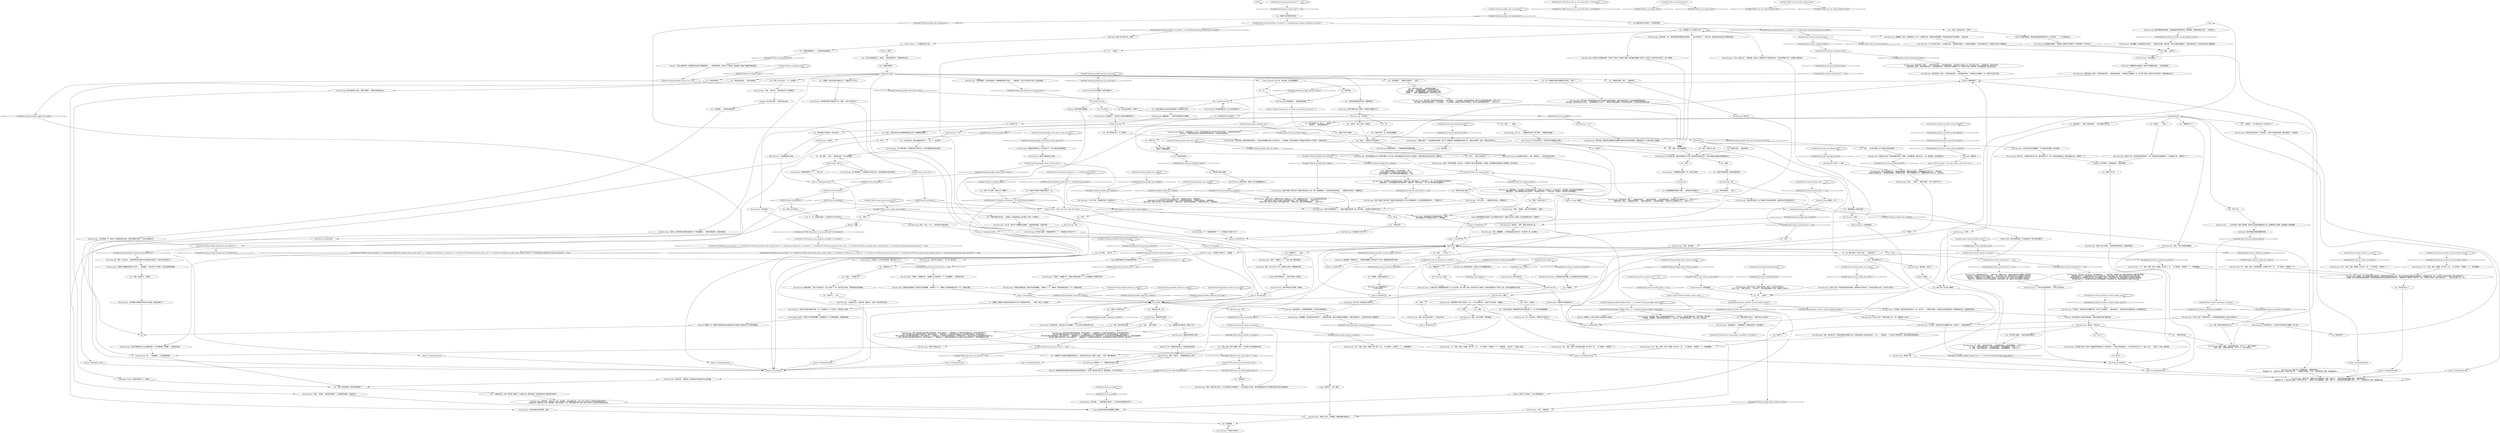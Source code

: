 # WHIRLING F2 / KIM WAKEUP
# If you succeeded the final Authority check to warn Kim.
# ==================================================
digraph G {
	  0 [label="START"];
	  1 [label="input"];
	  2 [label="You: “末日已经来临，而我就是吹响末日号角的那个人，金。我们动作越快越好。”"];
	  3 [label="Kim Kitsuragi: “没必要的，警官。你希望外面的情况变坏——这没什么，我们偶尔都会这样。不过并没有。暂时没有。”\n“不用收回，荣誉警督。你希望外面的情况变坏——这没什么，我们偶尔都会这样。不过并没有。暂时没有。”"];
	  4 [label="You: 吞口水……"];
	  5 [label="Kim Kitsuragi: “也许他们只是打算慢慢来，不久后就会发动袭击？我不知道。”"];
	  6 [label="You: “真的吗？”"];
	  7 [label="Savoir Faire: 你的平衡能力差了*很多*。你感觉自己要倒下去了……"];
	  8 [label="Kim Kitsuragi: “是什么？”"];
	  9 [label="Kim Kitsuragi: “我不知道……”他摩挲着自己的脖子。“它可能已经在那里好多年了。”"];
	  10 [label="Kim Kitsuragi: “什么？”"];
	  11 [label="You: “破案很难。”"];
	  12 [label="Empathy: 他的声音意外地疲惫。"];
	  13 [label="You: “没错。我们放弃吧。是时候开始喝酒了。”"];
	  14 [label="Jump to: [talkingaboutshit]"];
	  15 [label="You: “那个……野松公司的代表？”"];
	  16 [label="Pain Threshold: 而且距离挺近的，走几步应该能忍得了。"];
	  17 [label="You: “我不知道。”"];
	  18 [label="You: “是领带让我这么做的。”"];
	  19 [label="You: “我已经竭尽全力了。”"];
	  20 [label="Kim Kitsuragi: “是的，”他回答。“我已经不觉得好笑了。就脱了。”"];
	  21 [label="Kim Kitsuragi: “是的，”他点点头。“她在那群判官出现的20分钟前就已经离开了。我问过加尔特先生了。”"];
	  22 [label="Logic: 警督的确提到了追加弹道测试的事……"];
	  23 [label="Untitled hub"];
	  24 [label="Variable[\"plaza.tribunal_shanky_ran_earlier\"]"];
	  25 [label="Variable[\"plaza.tribunal_shanky_ran_earlier\"]", shape=diamond];
	  26 [label="!(Variable[\"plaza.tribunal_shanky_ran_earlier\"])", shape=diamond];
	  27 [label="You: “我伤的有多重？”"];
	  28 [label="Half Light: 你是个真正的杀人犯，哈里。"];
	  29 [label="Kim Kitsuragi: “面对现实吧，警官——这都是我们的错……”他的声音很平静——没有谴责的意味。“本来情况可以*稍微*好一点。一共死了7个人。”\n“面对现实吧，警官——这都是我们的错……”他的声音很平静——没有谴责的意味。“本来情况可以*稍微*好一点。一共死了7个人。”"];
	  30 [label="Kim Kitsuragi: “这是警探任务链的一环。你也可以做到。”"];
	  31 [label="Kim Kitsuragi: “我确定他们是担心你的。”"];
	  32 [label="Kim Kitsuragi: “我不知道。”"];
	  33 [label="You: “我的……迪斯科岁月已经结束了。”"];
	  34 [label="Kim Kitsuragi: 警督没有回应——只是看着你摇摇晃晃地站着。"];
	  35 [label="Kim Kitsuragi: “你的迪斯科岁月早就应该结束了，警官。”\n“你的*迪斯科岁月*早就应该*结束*了，荣誉警督。”"];
	  36 [label="You: “是谁做的，金？是谁杀了吊人？”"];
	  37 [label="Kim Kitsuragi: “我不知道。我觉得你对提图斯·哈迪那套*极其危险*的理论是错的。那晚有超过6个人在楼下看到了提图斯。”"];
	  38 [label="You: “它们之前就在屋顶上。我没有……我没有抓到它们。手脚真他妈太笨了……”"];
	  39 [label="Variable[\"whirling.postfight_blackc_rhetoric_wrong\"]"];
	  40 [label="Variable[\"whirling.postfight_blackc_rhetoric_wrong\"]", shape=diamond];
	  41 [label="!(Variable[\"whirling.postfight_blackc_rhetoric_wrong\"])", shape=diamond];
	  42 [label="You: “我不相信它们他妈的一点用也没有！”"];
	  43 [label="Variable[\"plaza.tribunal_hardie_shot\"] == true"];
	  44 [label="Variable[\"plaza.tribunal_hardie_shot\"] == true", shape=diamond];
	  45 [label="!(Variable[\"plaza.tribunal_hardie_shot\"] == true)", shape=diamond];
	  46 [label="Variable[\"whirling.postfight_logic_her_room\"]"];
	  47 [label="Variable[\"whirling.postfight_logic_her_room\"]", shape=diamond];
	  48 [label="!(Variable[\"whirling.postfight_logic_her_room\"])", shape=diamond];
	  49 [label="Rhetoric: 顺便说一句，警督并不是真的相信让她逃跑会让你在精神上得到补偿。你只能选择接受。"];
	  50 [label="Jump to: [MAINHUB]"];
	  51 [label="You: “难道……今天要打仗了？”"];
	  52 [label="Kim Kitsuragi: “两天。睡睡醒醒——有时候会起来吃点多巴宁，然后咒骂一番。还有喝水。”"];
	  53 [label="Rhetoric: 修辞恶化。他并不是真心欢迎那些贱人的回归。"];
	  54 [label="You: “我是个杀人犯……”"];
	  55 [label="Kim Kitsuragi: “提图斯、胖子安格斯和特奥试图突围。安格斯和特奥都没能活下来。他们还没来得及送进重症监护室就死了。提图斯还活着。阿兰，还有那个音乐家也活着，我忘记他的名字了……”\n“提图斯、胖子安格斯和特奥试图突围。安格斯和特奥没来得及送进重症监护室就死了，提图斯死在了医院里，就在昨天。阿兰，还有那个音乐家，我忘记他的名字了……只剩下他们两个活了下来。”"];
	  56 [label="Kim Kitsuragi: “还有伊丽莎白——她的名字叫伊丽莎白·博福特，那个园丁。”"];
	  57 [label="You: “是领带让我这么做的。”"];
	  58 [label="Kim Kitsuragi: “发生什么事了？我们想试着走外交路线，希望他们不会先动手。不过他们还是这么做了。是少校下的命令。”"];
	  59 [label="Kim Kitsuragi: “三个：格伦，特奥，安格斯。那个胖子，他……中了很多枪。”他停顿了一下。“还有特奥——他太老了，不适合上战场。”"];
	  60 [label="Endurance: 通过血和泪，还有那撕裂的缝线，*应该*是可能做到的。"];
	  61 [label="You: “我的警局有人来看过我吗？”"];
	  62 [label="You: “很好。我也不需要他们。”"];
	  63 [label="Kim Kitsuragi: “说实话，我觉得我们的调查没能发现一个可靠的嫌疑人。”他的声音很冷静，也很实事求是。"];
	  64 [label="You: “还有……28%的可能性，那一枪是从远处射进来的。”"];
	  65 [label="Kim Kitsuragi: 他皱起眉头——吊扇不厌其烦地在头顶旋转。"];
	  66 [label="Variable[\"whirling.postfight_kim_smoking\"]"];
	  67 [label="Variable[\"whirling.postfight_kim_smoking\"]", shape=diamond];
	  68 [label="!(Variable[\"whirling.postfight_kim_smoking\"])", shape=diamond];
	  69 [label="Electrochemistry: 很可能是烟。"];
	  70 [label="Esprit de Corps: 一对男女坐在一辆装甲車的前排。女人正在开車，男人点燃一支烟。他的名字叫让·维克玛，沥青在机器的轮子下消失。前方，港口的起重机直冲云霄……"];
	  71 [label="You: 点点头。"];
	  72 [label="You: “你说什么……日出……”"];
	  73 [label="Kim Kitsuragi: “我觉得我们可能让它推迟了一些——不过只是暂时的。”他拉开飞行员夹克。“很勉强。”"];
	  74 [label="You: “我真的很希望这个……社会秩序现在就崩溃。”"];
	  75 [label="Variable[\"whirling.postfight_halflight_killer\"]  or  Variable[\"whirling.postfight_inland_killer\"]"];
	  76 [label="Variable[\"whirling.postfight_halflight_killer\"]  or  Variable[\"whirling.postfight_inland_killer\"]", shape=diamond];
	  77 [label="!(Variable[\"whirling.postfight_halflight_killer\"]  or  Variable[\"whirling.postfight_inland_killer\"])", shape=diamond];
	  78 [label="You: “然后呢？”"];
	  79 [label="Rhetoric: 在你们选择介入两队纷争的时候，他就没指望你们两个都能幸存。"];
	  80 [label="Hand/Eye Coordination: 他听起来*有些*抱歉，自己没能抢在你中枪之前发现。"];
	  81 [label="Variable[\"plaza.tribunal_headshot_failed\"]"];
	  82 [label="Variable[\"plaza.tribunal_headshot_failed\"]", shape=diamond];
	  83 [label="!(Variable[\"plaza.tribunal_headshot_failed\"])", shape=diamond];
	  84 [label="Kim Kitsuragi: “我们再也找不到他了。好消息是——他也不会再回到这里。我还是造成了一点伤害的。”"];
	  85 [label="Variable[\"plaza.tribunal_hardie_shot\"] == true"];
	  86 [label="Variable[\"plaza.tribunal_hardie_shot\"] == true", shape=diamond];
	  87 [label="!(Variable[\"plaza.tribunal_hardie_shot\"] == true)", shape=diamond];
	  88 [label="Kim Kitsuragi: “面对现实吧，警官，”他的声音很平静——没有谴责的意味。“本来情况可以稍微好一点。有了那个炸弹，你本来*不该*失手的。毕竟你都扔出去了。”"];
	  89 [label="Variable[\"whirling.postfight_endurance_very_high\"]"];
	  90 [label="Variable[\"whirling.postfight_endurance_very_high\"]", shape=diamond];
	  91 [label="!(Variable[\"whirling.postfight_endurance_very_high\"])", shape=diamond];
	  92 [label="Kim Kitsuragi: 他指着你的肩膀：“你肩膀上的擦伤可以忽略不计。装甲承受了火力的冲击。”"];
	  93 [label="Variable[\"whirling.postfight_endurance_volition\"]"];
	  94 [label="Variable[\"whirling.postfight_endurance_volition\"]", shape=diamond];
	  95 [label="!(Variable[\"whirling.postfight_endurance_volition\"])", shape=diamond];
	  96 [label="Kim Kitsuragi: “很好。你是的……不管那到底是什么东西。”"];
	  97 [label="Variable[\"whirling.postfight_rhet_companions\"]"];
	  98 [label="Variable[\"whirling.postfight_rhet_companions\"]", shape=diamond];
	  99 [label="!(Variable[\"whirling.postfight_rhet_companions\"])", shape=diamond];
	  100 [label="You: “如果他们担心我的话，那他们人呢？”"];
	  101 [label="You: “你……不知道？”"];
	  102 [label="Kim Kitsuragi: “我不知道。我觉得你提出的理论——我们划定的嫌疑人圈子之外的其他人——是正确的。而且这样更好。因为圈子内的所有人不是死了，就是已经走了。”"];
	  103 [label="CheckItem(\"dried_may_bells\")"];
	  104 [label="CheckItem(\"dried_may_bells\")", shape=diamond];
	  105 [label="!(CheckItem(\"dried_may_bells\"))", shape=diamond];
	  106 [label="Kim Kitsuragi: “不。”他短暂地停顿了一下。“你准备好当个瘸子了吗？”"];
	  107 [label="Variable[\"whirling.postfight_kim_has_concussion\"]"];
	  108 [label="Variable[\"whirling.postfight_kim_has_concussion\"]", shape=diamond];
	  109 [label="!(Variable[\"whirling.postfight_kim_has_concussion\"])", shape=diamond];
	  110 [label="Variable[\"TASK.la_puta_madres_peone_done\"]"];
	  111 [label="Variable[\"TASK.la_puta_madres_peone_done\"]", shape=diamond];
	  112 [label="!(Variable[\"TASK.la_puta_madres_peone_done\"])", shape=diamond];
	  113 [label="You: “不，金。这座城市的每一个垃圾*都与*这个案子有关。”"];
	  114 [label="Kim Kitsuragi: 他短暂地停顿了一下——不发一语。"];
	  115 [label="You: “*某些东西*。”"];
	  116 [label="Kim Kitsuragi: “嗯……”他嘟囔着——正在想其他事情。"];
	  117 [label="Jump to: [talkingaboutshit]"];
	  118 [label="CheckItem(\"gun_villiers\")"];
	  119 [label="CheckItem(\"gun_villiers\")", shape=diamond];
	  120 [label="!(CheckItem(\"gun_villiers\"))", shape=diamond];
	  121 [label="Electrochemistry: 很可能是烟。"];
	  122 [label="Logic: 这确实有（一些）道理。"];
	  123 [label="Kim Kitsuragi: “现在还不到说*好痛*的时候。你一小时前刚吃了一片*多巴宁*。等药效过了再说。”"];
	  124 [label="Kim Kitsuragi: “那些贱人，是啊。很高兴听到你这么说。”"];
	  125 [label="Kim Kitsuragi: “我杀了她。”警督从大衣口袋里掏出一支烟，点燃了它。一股苦涩的味道充满整个房间。“事情就是这样。”\n“我没能杀了他——我应该这么做的。科奈尔干掉了他……”警督从大衣口袋里掏出一支烟，点燃了它。一股苦涩的味道充满整个房间。“不过，一颗流弹杀死了波勒。事情就是这样。”"];
	  126 [label="postfightdebrief"];
	  127 [label="Kim Kitsuragi: “没有。她失血过多，艾弗拉特的医生没能帮上她。艾弗拉特把私人医生都派出来了，不过……”他摇摇头。“工会付出了昂贵的代价。她本来是被训练成接班人。”"];
	  128 [label="You: “这是一场彻头彻尾的灾难，金。”"];
	  129 [label="Variable[\"plaza.tribunal_spiritbomb_failed\"]"];
	  130 [label="Variable[\"plaza.tribunal_spiritbomb_failed\"]", shape=diamond];
	  131 [label="!(Variable[\"plaza.tribunal_spiritbomb_failed\"])", shape=diamond];
	  132 [label="Variable[\"plaza.tribunal_shoulder_wound_suffered\"]"];
	  133 [label="Variable[\"plaza.tribunal_shoulder_wound_suffered\"]", shape=diamond];
	  134 [label="!(Variable[\"plaza.tribunal_shoulder_wound_suffered\"])", shape=diamond];
	  135 [label="Volition: 如果可能的话，那就只能是依靠纯粹的意志力。你会变成……一个心灵电动马达。"];
	  136 [label="Kim Kitsuragi: 他停顿了一下。“我确定他们是担心你的。”"];
	  137 [label="Jump to: [hurtinghub]"];
	  138 [label="You: “很简单，我们必须找出*康米主义*。是康米主义杀了他。”"];
	  139 [label="You: “那个该死的*铃兰*，金，那些花。”"];
	  140 [label="You: “破案非常简单。”"];
	  141 [label="Kim Kitsuragi: “这个城市的每一个垃圾都与这个案子无关。你没必要抓住*所有东西*的。”"];
	  142 [label="You: “没什么。”"];
	  143 [label="IsTaskActive(\"TASK.check_back_on_renovation_later\")--[[ Variable[ ]]"];
	  144 [label="IsTaskActive(\"TASK.check_back_on_renovation_later\")--[[ Variable[ ]]", shape=diamond];
	  145 [label="!(IsTaskActive(\"TASK.check_back_on_renovation_later\")--[[ Variable[ ]])", shape=diamond];
	  146 [label="Drama: 他也许有些想法——但他不会跟大人您说的。"];
	  147 [label="Interfacing: 你可以吗？你很肯定自己做不到。"];
	  148 [label="Variable[\"whirling.posttribunal_esprit_returning\"]"];
	  149 [label="Variable[\"whirling.posttribunal_esprit_returning\"]", shape=diamond];
	  150 [label="!(Variable[\"whirling.posttribunal_esprit_returning\"])", shape=diamond];
	  151 [label="Esprit de Corps: “又回到那个鬼地方了，”他说道。"];
	  152 [label="You: “好痛。”"];
	  153 [label="You: “很遗憾。”"];
	  154 [label="Kim Kitsuragi: “我击伤了他。与此同时格伦的脊柱中了一枪。那枪原本是冲着我开的——他没能活下来。”他停顿了一下。"];
	  155 [label="Kim Kitsuragi: “就这些。”他点点头。"];
	  156 [label="Endurance: 他的香烟，佝偻的后背……你的情况更糟糕，但他也受了不少罪。那些香烟有*医疗*作用。"];
	  157 [label="Kim Kitsuragi: “作为报复，他们的步枪手朝你开了一枪。他打中了——用他的卡宾枪。当时我正在寻找能看见他，视线清晰的地方。当我发现的时候……”"];
	  158 [label="You: “如果不是我的警局，那是谁帮我治的？”"];
	  159 [label="Kim Kitsuragi: “不用。”"];
	  160 [label="You: “好吧……”（起身。）"];
	  161 [label="You: “我非常不好，金。情况真的很糟糕。”"];
	  162 [label="Kim Kitsuragi: 警督看着你——摇摇晃晃地站着。"];
	  163 [label="Kim Kitsuragi: “*日出，帕拉贝伦*，”警督说道。他站在一间刚刚打扫干净的房间中央，头顶的风扇像个光环。他的脸上满是淤青。"];
	  164 [label="Kim Kitsuragi: “我不知道。我觉得你提出的卡拉洁*很危险*的理论是错的。我们没有找到动机，也没有在她那里找到武器。”\n“我不知道。我觉得你提出的卡拉洁——或者随便她叫什么名字——*很危险*的理论是错的。我们没有找到动机，也没有在她那里找到武器。”"];
	  165 [label="Kim Kitsuragi: “别自我陶醉了。瑞瓦肖西边有一半警察都是他的*代理人*……就算你是，在这个案子里也不是什么决定性因素。”"];
	  166 [label="You: “附近有这么多的……旧碉堡还有武器库……”\n“还有这些……旧碉堡和武器库。大革命时代的产物！”\n“木板道下面……有个隐藏的碉堡。是大革命时期留下来的！”\n“还有那个……建筑下面隐藏的武器库。大革命时代的产物！”"];
	  167 [label="Variable[\"whirling.postfight_think_about_crimes_said_once\"]"];
	  168 [label="Variable[\"whirling.postfight_think_about_crimes_said_once\"]", shape=diamond];
	  169 [label="!(Variable[\"whirling.postfight_think_about_crimes_said_once\"])", shape=diamond];
	  170 [label="Kim Kitsuragi: “我有时候也有这种感觉，没错。”"];
	  171 [label="You: “你确定吗？我*到处*都能看见康米主义，告诉我们该怎么想，真是让人窒息……哎哟，我的*腿好疼*！”"];
	  172 [label="Kim Kitsuragi: “很高兴你能这么想。”"];
	  173 [label="Untitled hub"];
	  174 [label="Interfacing: 其实，你*可以*的。似乎，你甚至可以取出一颗断裂的子弹……"];
	  175 [label="Variable[\"TASK.arrest_klaasje_done\"]"];
	  176 [label="Variable[\"TASK.arrest_klaasje_done\"]", shape=diamond];
	  177 [label="!(Variable[\"TASK.arrest_klaasje_done\"])", shape=diamond];
	  178 [label="Kim Kitsuragi: “我看多巴宁像是起作用了。”"];
	  179 [label="You: “我的枪。它就刻在我的枪上。”"];
	  180 [label="Kim Kitsuragi: “发生什么事了？你朝少校脸上开了一枪。接着就是一场交火。”"];
	  181 [label="Variable[\"plaza.tribunal_shoulder_wound_avoided_cuirass\"]"];
	  182 [label="Variable[\"plaza.tribunal_shoulder_wound_avoided_cuirass\"]", shape=diamond];
	  183 [label="!(Variable[\"plaza.tribunal_shoulder_wound_avoided_cuirass\"])", shape=diamond];
	  184 [label="You: “现在会怎么样，金？”"];
	  185 [label="You: “你受伤了吗？”"];
	  186 [label="You: “我感觉非常好。我们……燥起来吧！”"];
	  187 [label="You: “一颗古董子弹，出自一把贝莱·马格雷，4.46毫米口径。要找到这样一把枪能有多难？到底*能*有多难？”"];
	  188 [label="Kim Kitsuragi: “我不这么觉得。”他短暂地停顿了一下。“你准备好当个瘸子了吗？”"];
	  189 [label="Drama: 他肯定没有收受马德雷教父的贿赂。"];
	  190 [label="Jump to: [talkingaboutshit]"];
	  191 [label="You: “康米主义就要*大规模*地回归了，金。”"];
	  192 [label="You: “好吧。死了就好。康米主义太*愚蠢*了。”"];
	  193 [label="Kim Kitsuragi: “也许是她？也许她会信守诺言。不管怎么说，露比已经走了。还有卡拉洁——呃，至少*她*被安全地关押起来了。”\n他看向窗外。“现在争取她的支持已经太晚了。露比走了。还有卡拉洁——呃，至少*她*被安全的藏起来了。”"];
	  194 [label="Variable[\"whirling.postfight_kim_smoking\"]"];
	  195 [label="Variable[\"whirling.postfight_kim_smoking\"]", shape=diamond];
	  196 [label="!(Variable[\"whirling.postfight_kim_smoking\"])", shape=diamond];
	  197 [label="Kim Kitsuragi: “为什么不呢……”他把烟头丢在地上，用鞋底捻灭。"];
	  198 [label="Kim Kitsuragi: 警督没有回应，而是在上衣口袋里翻找着什么。"];
	  200 [label="Jump to: [You: \"\"Who did it then, Kim? Who killed t...\"]"];
	  201 [label="You: “好吧。”"];
	  202 [label="Variable[\"plaza.tribunal_shanky_ran_earlier\"]"];
	  203 [label="Variable[\"plaza.tribunal_shanky_ran_earlier\"]", shape=diamond];
	  204 [label="!(Variable[\"plaza.tribunal_shanky_ran_earlier\"])", shape=diamond];
	  205 [label="Kim Kitsuragi: “四个：格伦，特奥，尚克还有安格斯。那个胖子，他……中了很多枪。”他停顿了一下。"];
	  206 [label="You: “很好。”"];
	  207 [label="You: “你误会我了。（咳咳）我的意思是……比较*迪斯科*的方式。”"];
	  208 [label="You: “他们全都死了吗，那三个……雇佣兵？”\n“他们死了……那其他雇佣兵呢？”"];
	  209 [label="You: “所以你也杀人了。”"];
	  210 [label="Variable[\"plaza.tribunal_hardie_shot\"] == true"];
	  211 [label="Variable[\"plaza.tribunal_hardie_shot\"] == true", shape=diamond];
	  212 [label="!(Variable[\"plaza.tribunal_hardie_shot\"] == true)", shape=diamond];
	  213 [label="You: “谢谢。”"];
	  214 [label="You: “奇怪。你没看见他们，不是吗？”"];
	  215 [label="Rhetoric: 抱歉。"];
	  216 [label="Kim Kitsuragi: “好吧，”他重复到。"];
	  217 [label="You: “好吧。”"];
	  218 [label="You: “我什么也不会说的……”"];
	  219 [label="IsTHCPresent(\"revacholian_nationhood\")  or  IsTHCPresent(\"moralist\")"];
	  220 [label="IsTHCPresent(\"revacholian_nationhood\")  or  IsTHCPresent(\"moralist\")", shape=diamond];
	  221 [label="!(IsTHCPresent(\"revacholian_nationhood\")  or  IsTHCPresent(\"moralist\"))", shape=diamond];
	  222 [label="Kim Kitsuragi: “意识形态跟我们手上正在调查的案子一点关系都没有，很抱歉——但是真的没有。”"];
	  223 [label="CancelTask(\"TASK.take_on_responsibility_cancelled\")--[[ Variable[ ]]"];
	  224 [label="Esprit de Corps: 一个信守自己诺言的男人，专杀杀人犯的杀手。"];
	  225 [label="Variable[\"plaza.tribunal_hardie_shot\"] == true"];
	  226 [label="Variable[\"plaza.tribunal_hardie_shot\"] == true", shape=diamond];
	  227 [label="!(Variable[\"plaza.tribunal_hardie_shot\"] == true)", shape=diamond];
	  228 [label="You: “你觉得她……还对我们有用处吗？”"];
	  229 [label="Jump to: [talkingaboutshit]"];
	  230 [label="You: “我以为你一天只抽一根烟的。”"];
	  231 [label="Jump to: [postfightdebrief]"];
	  232 [label="Kim Kitsuragi: 他点点头。"];
	  233 [label="Jump to: [plaza.tribunal_shoulder_wound_avoide ...]"];
	  234 [label="You: “提图斯死了？”"];
	  235 [label="Kim Kitsuragi: “五个：格伦，特奥，安格斯，那个胖子，他……中了很多枪。”他停顿了一下。“还有提图斯。”"];
	  236 [label="Kim Kitsuragi: “相当糟糕。你左侧的四头肌中枪了——就是你的大腿。看来主动脉都没有被割伤。子弹已经取出来了，还用红药水治疗了细菌感染。”"];
	  237 [label="Variable[\"whirling.postfight_endurance_medium\"]"];
	  238 [label="Variable[\"whirling.postfight_endurance_medium\"]", shape=diamond];
	  239 [label="!(Variable[\"whirling.postfight_endurance_medium\"])", shape=diamond];
	  240 [label="Kim Kitsuragi: “挺糟糕的，警官。你有两处伤口。第一个在肩膀下面。子弹穿过你的肩胛骨，幸运的是没有打中你的肺部——还有心脏。”"];
	  241 [label="Kim Kitsuragi: “我不知道。我觉得你提出的理论——凶手是露比——不太说得通。如果还能找到她，我们可以追究她的很多罪行，但杀人不行。”\n“我不知道。我觉得你提出的理论——凶手是露比——不太说得通。如果她不在去停尸房的路上，我们可以追究她的很多罪行——但杀人不行。”"];
	  242 [label="Kim Kitsuragi: “如果我们愿意的话，可以找到几千个。整个瑞瓦肖城到处都是。”"];
	  243 [label="Kim Kitsuragi: “我准备好了，现在你可以说说对破案的看法了。”"];
	  244 [label="Kim Kitsuragi: “你准备好当个瘸子了吗？”"];
	  245 [label="Kim Kitsuragi: “某些东西，”他重复到。听起来他对*某些东西*不太感兴趣。"];
	  246 [label="You: “你觉得这不是个好主意吗？”"];
	  247 [label="You: “我们应该搜查一下卡拉洁的房间，上楼。”\n“我们应该搜查一下卡特琳·艾拉洁小姐的房间，上楼。”\n“我们应该搜查一下奥兰治那位迪斯科舞者的房间，上楼。”"];
	  248 [label="Kim Kitsuragi: “我也不知道。我们走吧，希望在你流血而死之前，有什么事能够发生。卡拉洁的房间就在附近……”他看向大门。"];
	  249 [label="Esprit de Corps: 谢谢你。"];
	  250 [label="You: “等等。你检查过了？她真的……”"];
	  251 [label="Volition: 谁能想到呢？"];
	  252 [label="Variable[\"boardwalk.ruby_killed_herself\"]"];
	  253 [label="Variable[\"boardwalk.ruby_killed_herself\"]", shape=diamond];
	  254 [label="!(Variable[\"boardwalk.ruby_killed_herself\"])", shape=diamond];
	  255 [label="Volition: 看见没？还有那个。你可以做弹道测试！"];
	  256 [label="Kim Kitsuragi: “作为报复，他们的步枪手也想朝你开枪。他没打中——或者是你躲开了……”"];
	  257 [label="You: “他死了吗？”"];
	  258 [label="You: “为什么？”"];
	  259 [label="You: “我看不出还有更好的可能。”"];
	  260 [label="Variable[\"plaza.tribunal_gardener_shot\"]"];
	  261 [label="Variable[\"plaza.tribunal_gardener_shot\"]", shape=diamond];
	  262 [label="!(Variable[\"plaza.tribunal_gardener_shot\"])", shape=diamond];
	  263 [label="Jump to: [hurtinghub]"];
	  264 [label="talkingaboutshit"];
	  265 [label="Kim Kitsuragi: “真的吗？因为，在我看来，破案好像挺*困难*的。”"];
	  266 [label="Jump to: [talkingaboutshit]"];
	  267 [label="You: “好吧。是的。我可以理解，控诉一个不是真人的东西到底有多难。”"];
	  268 [label="Kim Kitsuragi: “四个：格伦，特奥，尚克，安格斯。那个胖子，他……中了很多枪。”他停顿了一下。“还有提图斯。”"];
	  269 [label="Kim Kitsuragi: 他点点头。“然后我开枪打伤了他，格伦的脊柱中了一枪。本来是冲着我来的。格伦没能挺过来。”他停顿了一下。"];
	  270 [label="Jump to: [postfightdebrief]"];
	  271 [label="Kim Kitsuragi: “面对现实吧，警官，”他的声音很平静——没有谴责的意味。“本来情况可以稍微好一点。你本来*不该*失手的。”"];
	  272 [label="Half Light: 他很害怕。"];
	  273 [label="Variable[\"plaza.tribunal_shoulder_wound_avoided_cuirass\"]"];
	  274 [label="Variable[\"plaza.tribunal_shoulder_wound_avoided_cuirass\"]", shape=diamond];
	  275 [label="!(Variable[\"plaza.tribunal_shoulder_wound_avoided_cuirass\"])", shape=diamond];
	  276 [label="Pain Threshold: 没什么的。你还活着，这才是最重要的。"];
	  277 [label="You: “那个洞呢……好疼……就在墙上那个？有人在偷窥她。”"];
	  278 [label="Rhetoric: 他错了！"];
	  279 [label="Volition: 没事的。"];
	  280 [label="Variable[\"whirling.postfight_kim_smoking\"]"];
	  281 [label="Variable[\"whirling.postfight_kim_smoking\"]", shape=diamond];
	  282 [label="!(Variable[\"whirling.postfight_kim_smoking\"])", shape=diamond];
	  283 [label="Kim Kitsuragi: “遗憾？”"];
	  284 [label="Kim Kitsuragi: “警察很喜欢它。”\n“它为你尽忠职守。”"];
	  285 [label="Kim Kitsuragi: 他点点头。“波勒是最后一个死的。艾弗拉特把他们的尸体交还科奈尔举行葬礼。公司目前还没有反击。”\n他点点头。“艾弗拉特把他们的尸体交还科奈尔举行葬礼。公司目前还没有反击。”"];
	  286 [label="You: “尤金？”"];
	  287 [label="Kim Kitsuragi: “作为报复，他们的步枪手想朝你开枪。他打中了你的胸甲……我听到响声了。当时我正在寻找能看见他，视线清晰的地方。”"];
	  288 [label="Kim Kitsuragi: 他没有回应，而是在上衣口袋里翻找着什么。"];
	  289 [label="Half Light: 他的声音里充满着赤裸裸的愤怒。"];
	  290 [label="Jump to: [postfightdebrief]"];
	  291 [label="Kim Kitsuragi: “四个：格伦，特奥，安格斯，那个胖子，他……中了很多枪。”他停顿了一下。“还有提图斯。”"];
	  292 [label="Jump to: [postfightdebrief]"];
	  293 [label="You: “我还……能走吗？”"];
	  294 [label="Savoir Faire: 可以肯定的是，你应该没什么办法跳舞了。不过一瘸一拐走路还是可以的。"];
	  295 [label="Kim Kitsuragi: “我。”"];
	  296 [label="Rhetoric: 这就意味着在你昏迷的时候他没有在附近看到他们。他们并不是*真正*担心你。要是真担心，他们不应该在吗？"];
	  297 [label="You: “奇迹还没有发生。一切还没有结束。”"];
	  298 [label="Kim Kitsuragi: “我们应该上楼，在*现场*重新考虑一下弹道。”他忍着疼痛，轻轻点点头。“这一点我同意。还有其他的吗？”"];
	  299 [label="Kim Kitsuragi: “恐怕我们是找不到康米主义的，警探——因为它已经不在了。”"];
	  300 [label="Kim Kitsuragi: “我不知道要怎么想。这可能不算是个*坏*主意。那台机器里的某个地方有一根*插销*。某种东西在阻止科奈尔派出一支敢死队……”"];
	  301 [label="Variable[\"TASK.arrest_klaasje_done\"]"];
	  302 [label="Variable[\"TASK.arrest_klaasje_done\"]", shape=diamond];
	  303 [label="!(Variable[\"TASK.arrest_klaasje_done\"])", shape=diamond];
	  304 [label="Kim Kitsuragi: “你确实做到了。”警督看着你，表情有些怪异。然后他继续……"];
	  305 [label="Empathy: 这不是第一个代替他死的人。他还会继续。"];
	  306 [label="Kim Kitsuragi: “到最后不逮捕她反而是个坏主意……”他耸耸肩。“也许这是一件*好事*，会在天堂里得到回报。”"];
	  307 [label="You: “这个房间……很干净。”"];
	  308 [label="You: “我昏迷多久了？”"];
	  309 [label="Kim Kitsuragi: “是的。”\n“死透了。他死在医院了。”"];
	  310 [label="Inland Empire: 一个沾满鲜血的杀人犯。"];
	  311 [label="Kim Kitsuragi: “你是一名RCM警官。”他没有等待你的回复，自顾自地说道……"];
	  312 [label="You: “工会那边……伤亡情况怎么样？总共有多少？”"];
	  313 [label="Kim Kitsuragi: “因为我们*阻止*了他们？或者是乔伊斯阻止的？也许将港口——现在已经全面封闭——作为目标的代价太大了。或者，也许……”他吸了一口烟，若有所思。"];
	  314 [label="Variable[\"plaza.tribunal_hardie_shot\"] == true"];
	  315 [label="Variable[\"plaza.tribunal_hardie_shot\"] == true", shape=diamond];
	  316 [label="!(Variable[\"plaza.tribunal_hardie_shot\"] == true)", shape=diamond];
	  317 [label="You: “那个少校……”"];
	  318 [label="Kim Kitsuragi: “而且……”他笑了：“我们还活着——两个人都活下来了。”"];
	  319 [label="Kim Kitsuragi: “等以后看吧。”"];
	  320 [label="Kim Kitsuragi: “没有。”"];
	  321 [label="You: “我不知道你还……会这个。”"];
	  322 [label="You: “难道不觉得……有些奇怪吗？”"];
	  323 [label="You: “好吧。”"];
	  324 [label="Untitled hub (03)"];
	  325 [label="Variable[\"whirling.postfight_blackc_inland_caches\"]"];
	  326 [label="Variable[\"whirling.postfight_blackc_inland_caches\"]", shape=diamond];
	  327 [label="!(Variable[\"whirling.postfight_blackc_inland_caches\"])", shape=diamond];
	  328 [label="Kim Kitsuragi: “我也不知道。我们走吧，希望在你失血身亡之前，有什么事能够发生。卡拉洁的房间就在附近……”他把烟头丢在地上，用鞋底捻灭。"];
	  329 [label="You: “金，那件‘弱水三千只取一尿饮’……你把它脱了？”"];
	  330 [label="You: “等等！*卡拉洁*也走了？”"];
	  331 [label="Kim Kitsuragi: “日出帕拉贝伦。太阳升起，准备战斗。这是一句古老的革命宣言。”"];
	  332 [label="Variable[\"plaza.tribunal_headshot_succeeded\"]"];
	  333 [label="Variable[\"plaza.tribunal_headshot_succeeded\"]", shape=diamond];
	  334 [label="!(Variable[\"plaza.tribunal_headshot_succeeded\"])", shape=diamond];
	  335 [label="Kim Kitsuragi: “不，警官，”他的声音很平静——没有谴责的意味。“真的挺糟糕的。一共死了7个人。”\n“不，哈里，”他的声音很平静——没有谴责的意味。“真的挺糟糕的。一共死了6个人。”\n“不，哈里，”他的声音很平静——没有谴责的意味。“真的挺糟糕的。一共死了6个人。”"];
	  336 [label="Kim Kitsuragi: “发生什么事了？你朝少校开枪。失败了。然后双方开始交火。”\n“发生什么事了？你朝上校开枪——不过失败了。然后你把枪朝他扔了过去。接着双方开始交火。”"];
	  337 [label="Kim Kitsuragi: “那时候你血流不止……”他想了想。“你警告了我——我抢在科顿艾尔之前解除了他的武装。”\n“你血流不止。我想你说了些关于你妻子的话……而且你*警告*了我。我抢在科顿艾尔之前解除了他的武装。”\n“你血流不止。我想你说什么没人想跟你一起派对。而且你*警告*了我。我抢在少校之前解除了他的武装。”\n“你血流不止。我想你说什么自己失忆是假装的。而且你*警告*了我。我抢在少校之前解除了他的武装。”"];
	  338 [label="Jump to: [Kim Kitsuragi: \"\"But what's done is done. The viole...\"]"];
	  339 [label="Endurance: 伴随着相当大的疼痛，还有时不时撕裂的缝线——你应该能做到。"];
	  340 [label="Jump to: [hurtinghub]"];
	  341 [label="Pain Threshold: 你可以承受住的。只要不把太多重量放在大腿上。"];
	  342 [label="Jump to: [Physical Instrument: \"He thinks you should sit back down....\"]"];
	  343 [label="Kim Kitsuragi: “是的，她昨天早上走的。为了去见野松公司的董事会——至少我是这么听说的。那台机器的某处有一根*插销*在阻止科奈尔派出敢死队……”"];
	  344 [label="Kim Kitsuragi: “我们的工作就是查清楚，不是吗？说实话，我真的不知道。我们圈定的嫌疑人死的死，走的走。这已经不是个圈子了，是一片废墟。”"];
	  345 [label="You: “你知道我对……破案怎么看的吗？”（总结。）"];
	  346 [label="You: “我准备好了。”（总结。）"];
	  347 [label="You: “其实，在我告诉你自己对破案难度的看法之前，想再聊聊这起案件。”"];
	  348 [label="Pain Threshold: 那个脑震荡一定是让他昏头了。"];
	  349 [label="You: “我们还是就这么漫无目的地闲逛吧，等线索自己出现。”"];
	  350 [label="CancelTask(\"TASK.become_man_of_plenty_cancelled\")--[[ Variable[ ]]"];
	  351 [label="You: “好吧，所以卡拉洁——又一次*逃跑*了？”"];
	  352 [label="Variable[\"TASK.solve_the_strike_deadlock_done\"]"];
	  353 [label="Variable[\"TASK.solve_the_strike_deadlock_done\"]", shape=diamond];
	  354 [label="!(Variable[\"TASK.solve_the_strike_deadlock_done\"])", shape=diamond];
	  355 [label="Variable[\"plaza.tribunal_shanky_ran_earlier\"]"];
	  356 [label="Variable[\"plaza.tribunal_shanky_ran_earlier\"]", shape=diamond];
	  357 [label="!(Variable[\"plaza.tribunal_shanky_ran_earlier\"])", shape=diamond];
	  358 [label="Kim Kitsuragi: “我杀了她，”警督重复到。“事情就是这样。”\n“我没能杀了他——我应该这么做的。科奈尔干掉了他……”警督再次声明到，“不过，一颗流弹杀死了波勒。事情就是这样。”"];
	  359 [label="Kim Kitsuragi: “加尔特先生清理过了。花了他一整天时间。”"];
	  360 [label="Kim Kitsuragi: “好吧。”"];
	  361 [label="Kim Kitsuragi: “是的。我们也完全失败了。不过这没关系。”"];
	  362 [label="Reaction Speed: 那不是写在你……"];
	  363 [label="Kim Kitsuragi: “就是这一根。”"];
	  364 [label="Kim Kitsuragi: “是的，警官，”他的声音很平静。“死了7个人。算不上是成功。”\n“是的，警官，”他的声音很平静。“死了6个人。算不上是成功。”"];
	  365 [label="Variable[\"plaza.tribunal_spiritbomb_failed\"]"];
	  366 [label="Variable[\"plaza.tribunal_spiritbomb_failed\"]", shape=diamond];
	  367 [label="!(Variable[\"plaza.tribunal_spiritbomb_failed\"])", shape=diamond];
	  368 [label="Kim Kitsuragi: “交火结束之后，我给你的警局去了电话。受伤情况已经登记过了。他们告诉我会派警官去现场跟你会合。”"];
	  369 [label="Kim Kitsuragi: “我们没办法跟艾弗拉特说话，港口已经封闭了——里面的每一个人都在我们的掌控之外。而且乔伊斯也离开了。”\n“我们没办法跟艾弗拉特说话，港口已经封闭了——里面的每一个人都在我们的掌控之外。因为我们多管闲事，乔伊斯也离开了。”\n“我们没办法跟艾弗拉特说话，港口已经封闭了——里面的每一个人都在我们的掌控之外。乔伊斯也走了，我们永远也不会知道她想要告诉我们什么。我肯定挺重要的。”\n“我们没办法跟艾弗拉特说话，港口已经封闭了——里面的每一个人都在我们的掌控之外。我们甚至都没见到野松公司的代表，她也离开了……”"];
	  370 [label="Kim Kitsuragi: “极其简单。这附近有上千把，到处都是，所有全都是坏的。找到一把让子弹派不上用场的步枪就这样简单。”\n“*极其*简单。这附近有上千把，到处都是，*我们*也找到了一把。所有全都是坏的。找到一把让子弹派不上用场的步枪就这样简单。”"];
	  371 [label="You: 什么也不说。"];
	  372 [label="Kim Kitsuragi: “很好。”他停顿了一下。“你这一瘸一拐的想去哪？”"];
	  373 [label="Kim Kitsuragi: “好吧，”他让了一步——但这显然并非他的本意。"];
	  374 [label="Variable[\"TASK.what_does_joyce_done\"] == false"];
	  375 [label="Variable[\"TASK.what_does_joyce_done\"] == false", shape=diamond];
	  376 [label="!(Variable[\"TASK.what_does_joyce_done\"] == false)", shape=diamond];
	  377 [label="Variable[\"TASK.arrest_klaasje_done\"]"];
	  378 [label="Variable[\"TASK.arrest_klaasje_done\"]", shape=diamond];
	  379 [label="!(Variable[\"TASK.arrest_klaasje_done\"])", shape=diamond];
	  380 [label="Kim Kitsuragi: “就这么办吧。”他看看天花板，然后是大门。“其实，我都累的走不动了。不过卡拉洁的房间就在附近。”\n“就这么办吧。我们可以从楼上卡拉洁的房间开始——那个弹道学的想法……”他叹了口气。\n“就这么办吧。我们可以从楼上卡拉洁的房间开始——她离开之后，我还没有彻底搜查过……”他叹了口气。"];
	  381 [label="Variable[\"whirling.postfight_kim_smoking\"]"];
	  382 [label="Variable[\"whirling.postfight_kim_smoking\"]", shape=diamond];
	  383 [label="!(Variable[\"whirling.postfight_kim_smoking\"])", shape=diamond];
	  384 [label="Kim Kitsuragi: “我知道的。没关系。”"];
	  385 [label="Kim Kitsuragi: “她从没有过机会。她一开始就不应该出现在那里。根本就没办法*说服*他们的。”"];
	  386 [label="Logic: 和死神擦肩而过的经历一定让警督好好反思了一遍自己过往的人生选择。他已经和那件夹克*一刀两断*了。"];
	  387 [label="Esprit de Corps: 这是你和他们之间的事，他想到。"];
	  388 [label="You: “发生……什么事了？”"];
	  389 [label="MAINHUB"];
	  390 [label="Encyclopedia: 多巴宁。看样子不是*那种*糟糕。不是需要手术，也不是器官损伤，而是隐隐作痛。"];
	  391 [label="Kim Kitsuragi: “你大出血，说了些什么，我不知道是什么……”他想了想。“你警告了我。我抢在波勒动手之前缴了她的武器。”\n“那时候你血流不止。我好像听到你说了些关于你妻子的话。然后你警告了我，我抢在波勒动手之前缴了她的武器。”\n“那时候你血流不止。我好像听见你说什么没人想跟你一起派对。然后你警告了我，我抢在波勒动手之前缴了她的武器。”\n“那时候你血流不止。我好像听见你说自己失忆是假装的。然后你警告了我，我抢在波勒动手之前缴了她的武器。”"];
	  392 [label="You: “也没*那么*糟糕——如果从整体来看的话。”"];
	  393 [label="Kim Kitsuragi: “但过去的事都过去了。暴动被封锁隔离，雇佣兵宣判撤销了。最糟糕的情节没有上演——暂时没有。”\n“但是过去的事都过去了。暴动被封锁隔离，大黄蜂没有归巢。”他揉了揉肿胀的下巴。“最糟糕的情节没有上演——暂时没有。”"];
	  394 [label="Kim Kitsuragi: “是的。他也活着。”"];
	  395 [label="Variable[\"plaza.tribunal_spiritbomb_succeeded\"]"];
	  396 [label="Variable[\"plaza.tribunal_spiritbomb_succeeded\"]", shape=diamond];
	  397 [label="!(Variable[\"plaza.tribunal_spiritbomb_succeeded\"])", shape=diamond];
	  398 [label="Variable[\"plaza.tribunal_headshot_failed\"]"];
	  399 [label="Variable[\"plaza.tribunal_headshot_failed\"]", shape=diamond];
	  400 [label="!(Variable[\"plaza.tribunal_headshot_failed\"])", shape=diamond];
	  401 [label="Kim Kitsuragi: “不算吧。”他揉揉下巴。“我被那女人的枪托砸了一下，有点脑震荡……我尽量不多动。”"];
	  402 [label="Kim Kitsuragi: “不算吧。”他揉揉下巴。“我被少校的枪托砸了一下，有点脑震荡。我尽量不多动。”"];
	  403 [label="Kim Kitsuragi: “轻一点……”你眼前再次出现了两个警督。一阵橙黄色的痛楚……"];
	  404 [label="Physical Instrument: 他在想你应该坐下。坐直，就是现在……你没有坐在任何地方。"];
	  405 [label="You: “金……”"];
	  406 [label="You: “很好，因为我完全知道。”"];
	  407 [label="Kim Kitsuragi: 他看向窗外。“也许是她？也许她会信守诺言。不管怎么说，露比走了。卡拉洁也走了。你知道吗，我们真的应该逮捕她的。”\n他看向窗外。“现在争取她的支持已经太晚了。现在露比已经走了。卡拉洁也是。你知道吗，我们真的应该逮捕她的。”"];
	  408 [label="Kim Kitsuragi: “是的。”他心无旁骛地抽着烟。"];
	  409 [label="You: “外面有些鬼鬼祟祟的东西。我能感觉到。”"];
	  410 [label="You: “那该死的脚印！”"];
	  411 [label="Kim Kitsuragi: “我在听。”"];
	  412 [label="Kim Kitsuragi: “它真的*非常*难。”"];
	  413 [label="You: “你还没打算放弃，不是吗？”"];
	  414 [label="You: （把它拿出来，亮出支离破碎的干花。）“这一个，还记得吗？”"];
	  415 [label="Kim Kitsuragi: “没必要搞得这么夸张。”"];
	  416 [label="Kim Kitsuragi: 他不知道该怎么回应。他看了看窗外，又把目光转回到你身上。"];
	  417 [label="Visual Calculus: 弹道学。在卡拉洁的房间里。做得*恰当*一点。"];
	  418 [label="Untitled hub (02)"];
	  419 [label="Kim Kitsuragi: “就这么办吧。”他把烟头丢在地上，用鞋底捻灭。\n“就这么办吧。我们可以从楼上卡拉洁的房间开始——试试你的弹道学观点。”他把烟头丢在地上，用鞋底捻灭。\n“就这么办吧。我们可以从楼上卡拉洁的房间开始——她离开之后，我还没有彻底搜查过。”他把烟头丢在地上，用鞋底捻灭。"];
	  420 [label="You: “我已经警告过他们了，我是专杀杀人犯的杀手……”"];
	  421 [label="Untitled hub (02)"];
	  422 [label="Kim Kitsuragi: “加尔特确认在那群判官出现20分钟前，她就已经离开了。”"];
	  423 [label="Inland Empire: 再加一个。露比。"];
	  424 [label="Kim Kitsuragi: “六个：格伦，特奥，尚克，安格斯。那个胖子，他……中了很多枪。”他停顿了一下。“还有提图斯。”"];
	  425 [label="Kim Kitsuragi: 他看向窗外。“港口大门被封住了。街上又空旷了一些。我可以放心地说，严重的暴动还没有爆发。”"];
	  426 [label="You: “没什么。我收回。”"];
	  427 [label="Jump to: [MAINHUB]"];
	  428 [label="You: “然后呢……”（总结。）"];
	  429 [label="Jump to: [postfightdebrief]"];
	  430 [label="Kim Kitsuragi: “面对现实吧，警官……”他的声音很平静——没有谴责的意味。“本来情况可以更好一些。外交手段太可怕了。这是我的错。我应该动手的……”\n“面对现实吧，警官，”他的声音很平静——没有谴责的意味。“本来情况可以稍微好一点。你本来可以带上*武器*的。这也是我的错，我应该动手的……”"];
	  431 [label="Kim Kitsuragi: “相当糟糕。你左侧的四头肌中枪了——就是你的大腿。幸运的是，外侧主动脉没有被擦伤。子弹已经取出来了。还用红药水治疗了细菌感染。”"];
	  432 [label="Jump to: [hurtinghub]"];
	  433 [label="Jump to: [MAINHUB]"];
	  434 [label="Kim Kitsuragi: “你还好吗？”"];
	  435 [label="You: “谁在乎。谁关心过我。不重要了。”"];
	  436 [label="You: “但是……我也不知道。”"];
	  437 [label="Jump to: [talkingaboutshit]"];
	  438 [label="Untitled hub (04)"];
	  439 [label="Jump to: [MAINHUB]"];
	  440 [label="Inland Empire: 但是它们看起来这么神秘。"];
	  441 [label="IsTHCPresent(\"communist\")"];
	  442 [label="IsTHCPresent(\"communist\")", shape=diamond];
	  443 [label="!(IsTHCPresent(\"communist\"))", shape=diamond];
	  444 [label="Kim Kitsuragi: “是的。乔伊斯·梅西耶。船上那个，你知道吗？她也许能帮到我们。很明显，那些雇佣兵是为野松公司做事的。至少部分是……”"];
	  445 [label="Kim Kitsuragi: “关在牢房里？不，老实说，如果她没被关起来，对我们会更有*用处*。不过这么做是对的。”"];
	  447 [label="Esprit de Corps: 谢谢你。不过……"];
	  448 [label="Kim Kitsuragi: “没错，”他点点头。“没有别的办法。我们搞砸了。”"];
	  449 [label="Kim Kitsuragi: “这个城市的每一个垃圾都与这个案子无关。你没必要留着*所有东西*的。”"];
	  450 [label="Perception (Sight): 外面已经是早上了，你想到。"];
	  451 [label="Variable[\"plaza.tribunal_shanky_ran_earlier\"]"];
	  452 [label="Variable[\"plaza.tribunal_shanky_ran_earlier\"]", shape=diamond];
	  453 [label="!(Variable[\"plaza.tribunal_shanky_ran_earlier\"])", shape=diamond];
	  454 [label="Kim Kitsuragi: “五个：格伦，特奥，尚克和安格斯，还有那个胖子，他……中了很多枪。”他停顿了一下。"];
	  455 [label="Jump to: [MAINHUB]"];
	  456 [label="Kim Kitsuragi: “嗯，”他点点有。“看来多巴宁起作用了。”"];
	  457 [label="You: “她没挺过来？”"];
	  458 [label="Kim Kitsuragi: “……在河对岸的一家私人医院里。科奈尔在当地的肉铺里找到了他，提图斯死在了那里。结果他做了*保险措施*。”"];
	  459 [label="Variable[\"plaza.tribunal_gardener_shot\"]"];
	  460 [label="Variable[\"plaza.tribunal_gardener_shot\"]", shape=diamond];
	  461 [label="!(Variable[\"plaza.tribunal_gardener_shot\"])", shape=diamond];
	  462 [label="Jump to: [MAINHUB]"];
	  463 [label="Kim Kitsuragi: “另一处在你的大腿——左边的四头肌。”他指着你的腿说。“主动脉没有被擦伤，子弹已经取出来了。还用红药水治疗了细菌感染。”"];
	  464 [label="hurtinghub"];
	  465 [label="You: “他们一点都不关心我。”"];
	  466 [label="Kim Kitsuragi: “如果你没有警告我，情况说不定会更糟糕。”他停顿了一下。“谢谢你。我没想到他会来这一下子。我真是太蠢了……”"];
	  467 [label="Kim Kitsuragi: 他点点头。"];
	  468 [label="You: “我还活着……”"];
	  469 [label="You: “提图斯*死了*？”"];
	  470 [label="Kim Kitsuragi: “是的。”他说道。“那些该死的脚印——没有帮我们破案。*见鬼去吧*。”"];
	  471 [label="Kim Kitsuragi: “什么？”"];
	  472 [label="You: “好吧。”"];
	  473 [label="IsTHCPresent(\"ultraliberal\")"];
	  474 [label="IsTHCPresent(\"ultraliberal\")", shape=diamond];
	  475 [label="!(IsTHCPresent(\"ultraliberal\"))", shape=diamond];
	  476 [label="IsTaskActive(\"TASK.find_some_moralists\")  or  IsTaskActive(\"TASK.talk_moralism_with_sunday_friend\")  or  IsTaskActive(\"TASK.form_a_committee\")  or  IsTaskActive(\"TASK.talk_moralism_with_trant\")  or  IsTaskActive(\"TASK.ask_smoker_about_sunday_friend\")  or  Variable[\"jam.abandoned_cabin_accessed\"] == false"];
	  477 [label="IsTaskActive(\"TASK.find_some_moralists\")  or  IsTaskActive(\"TASK.talk_moralism_with_sunday_friend\")  or  IsTaskActive(\"TASK.form_a_committee\")  or  IsTaskActive(\"TASK.talk_moralism_with_trant\")  or  IsTaskActive(\"TASK.ask_smoker_about_sunday_friend\")  or  Variable[\"jam.abandoned_cabin_accessed\"] == false", shape=diamond];
	  478 [label="!(IsTaskActive(\"TASK.find_some_moralists\")  or  IsTaskActive(\"TASK.talk_moralism_with_sunday_friend\")  or  IsTaskActive(\"TASK.form_a_committee\")  or  IsTaskActive(\"TASK.talk_moralism_with_trant\")  or  IsTaskActive(\"TASK.ask_smoker_about_sunday_friend\")  or  Variable[\"jam.abandoned_cabin_accessed\"] == false)", shape=diamond];
	  479 [label="Variable[\"whirling.postfight_klaasjeroom_hint_ballistics\"]"];
	  480 [label="Variable[\"whirling.postfight_klaasjeroom_hint_ballistics\"]", shape=diamond];
	  481 [label="!(Variable[\"whirling.postfight_klaasjeroom_hint_ballistics\"])", shape=diamond];
	  482 [label="Empathy: 他与自己讲和了。他有时间这么做。"];
	  483 [label="Variable[\"plaza.tribunal_shoulder_wound_avoided_reaction\"]"];
	  484 [label="Variable[\"plaza.tribunal_shoulder_wound_avoided_reaction\"]", shape=diamond];
	  485 [label="!(Variable[\"plaza.tribunal_shoulder_wound_avoided_reaction\"])", shape=diamond];
	  486 [label="You: “我是个心灵电动马达。”"];
	  487 [label="Kim Kitsuragi: “如果你没有警告我，情况说不定会更糟糕。”他停顿了一下。“谢谢你。我没想到她会来这一下子。我真是太蠢了……”"];
	  488 [label="You: 最好别再让自己激动了，这样真的很疼。"];
	  489 [label="Kim Kitsuragi: 你看见警督熟悉的身影，还是穿着那件橙色的夹克。因为痛楚，你看到他变成了两个——然后是三个。"];
	  490 [label="You: “乔伊斯走了？”"];
	  491 [label="Kim Kitsuragi: “是吗？因为我们没办法跟艾弗拉特说话，港口已经封闭了——里面的每一个人都在我们的掌控之外。而且乔伊斯也离开了。”\n“是吗？因为我们没办法跟艾弗拉特说话，港口已经封闭了——里面的每一个人都在我们的掌控之外。因为我们多管闲事，乔伊斯也离开了。”\n“是吗？因为我们没办法跟艾弗拉特说话，港口已经封闭了——里面的每一个人都在我们的掌控之外。乔伊斯也离开了；我们永远也没办法知道她想告诉我们什么。”\n“是吗？因为我们没办法跟艾弗拉特说话，港口已经封闭了——里面的每一个人都在我们的掌控之外。野松公司的代表也离开了，我们甚至都没见过她……”"];
	  492 [label="You: “破案几乎是不可能的。”"];
	  493 [label="You: “问题不是我*是不是*——我就是。朱尔斯就是这么告诉我的，我们一个局里的。”"];
	  494 [label="Kim Kitsuragi: “听人说，*我*收了马德雷教父的贿赂。”他直视你的双眼。“但我*没有*。”"];
	  495 [label="Jump to: [talkingaboutshit]"];
	  496 [label="Jump to: [talkingaboutshit]"];
	  497 [label="You: “如果我能更好的把这个理论……展示给他们领袖的话……”"];
	  498 [label="Volition: 现在，停止这种想法吧。对于幽灵来说，你实在是太残缺了。"];
	  499 [label="Kim Kitsuragi: 他点头示意。"];
	  500 [label="Kim Kitsuragi: “也许可以再看看窗户？——就是子弹射进来的那一扇。我不知道……我也想不出更好的主意了。”"];
	  501 [label="You: “好痛。”"];
	  502 [label="You: “很遗憾，那些贱人和叛徒还没有被大水冲走！我好像有点难受……（咳咳）是怎么一回事呢？”"];
	  503 [label="Jump to: [MAINHUB]"];
	  504 [label="Kim Kitsuragi: “没错。”他点头赞同。“确实很痛。”"];
	  505 [label="You: “那……之后呢？”"];
	  506 [label="You: “我闪开了。”"];
	  507 [label="Kim Kitsuragi: “四个：格伦，特奥，安格斯，那个胖子，他……中了很多枪。”他停顿了一下。"];
	  508 [label="You: “一场绝对的灾难。”"];
	  509 [label="Variable[\"plaza.tribunal_headshot_succeeded\"]  or Variable[\"plaza.tribunal_spiritbomb_succeeded\"]"];
	  510 [label="Variable[\"plaza.tribunal_headshot_succeeded\"]  or Variable[\"plaza.tribunal_spiritbomb_succeeded\"]", shape=diamond];
	  511 [label="!(Variable[\"plaza.tribunal_headshot_succeeded\"]  or Variable[\"plaza.tribunal_spiritbomb_succeeded\"])", shape=diamond];
	  512 [label="Kim Kitsuragi: “发生什么事了？你朝少校扔了一个临时做的烈酒炸弹。然后双方开始交火。”"];
	  513 [label="Kim Kitsuragi: “你朝少校扔了一个临时做的烈酒炸弹。没打中。接着你用一种很滑稽的声音说了句：*真是大失败啊，兄弟*。然后双方开始交火。”"];
	  514 [label="Kim Kitsuragi: “是的。”"];
	  515 [label="Rhetoric: 不对。如果他们真的担心，现在就应该在这里。"];
	  516 [label="You: “唔……”"];
	  517 [label="Kim Kitsuragi: “我是真的不知道。”"];
	  518 [label="You: “这一切都因为我是马德雷教父的代理人，是吗？”"];
	  519 [label="Kim Kitsuragi: “我不知道。不过，我觉得你那套*极其危险*的理论——自己才是*凶手*——是不对的。根本没有任何支持这个理论的证据。”"];
	  520 [label="Kim Kitsuragi: “嗯。”"];
	  521 [label="Variable[\"TASK.solve_the_strike_deadlock_done\"]"];
	  522 [label="Variable[\"TASK.solve_the_strike_deadlock_done\"]", shape=diamond];
	  523 [label="!(Variable[\"TASK.solve_the_strike_deadlock_done\"])", shape=diamond];
	  524 [label="Shivers: 一阵风从海湾吹来，你周围的杜拉铝盒子微微震动着……一种熟悉的寒冷，屋顶上的一根红线。逐渐拉紧。就像一根被狂风拨动的弦。"];
	  525 [label="Variable[\"whirling.postfight_shivers_her_room\"]"];
	  526 [label="Variable[\"whirling.postfight_shivers_her_room\"]", shape=diamond];
	  527 [label="!(Variable[\"whirling.postfight_shivers_her_room\"])", shape=diamond];
	  528 [label="Kim Kitsuragi: “为什么不呢。”他看看天花板，然后看向大门。"];
	  0 -> 0
	  1 -> 489
	  2 -> 456
	  3 -> 503
	  4 -> 232
	  5 -> 269
	  6 -> 368
	  7 -> 434
	  8 -> 114
	  8 -> 141
	  9 -> 189
	  10 -> 414
	  11 -> 412
	  12 -> 106
	  13 -> 187
	  14 -> 263
	  15 -> 444
	  16 -> 418
	  17 -> 381
	  18 -> 197
	  19 -> 384
	  20 -> 386
	  21 -> 306
	  22 -> 45
	  23 -> 465
	  23 -> 5
	  23 -> 322
	  23 -> 61
	  24 -> 24
	  24 -> 25
	  25 -> 58
	  26 -> 204
	  27 -> 131
	  28 -> 310
	  29 -> 251
	  30 -> 173
	  31 -> 515
	  32 -> 145
	  33 -> 34
	  34 -> 404
	  35 -> 433
	  36 -> 163
	  36 -> 36
	  36 -> 101
	  36 -> 519
	  36 -> 240
	  36 -> 344
	  37 -> 62
	  38 -> 140
	  39 -> 40
	  39 -> 39
	  40 -> 112
	  40 -> 216
	  41 -> 265
	  42 -> 415
	  43 -> 43
	  43 -> 44
	  44 -> 402
	  45 -> 401
	  46 -> 46
	  46 -> 47
	  47 -> 15
	  48 -> 418
	  49 -> 199
	  50 -> 389
	  51 -> 425
	  52 -> 455
	  53 -> 503
	  54 -> 311
	  55 -> 209
	  56 -> 457
	  57 -> 288
	  58 -> 505
	  59 -> 292
	  60 -> 236
	  61 -> 320
	  62 -> 368
	  63 -> 263
	  64 -> 298
	  65 -> 324
	  66 -> 66
	  66 -> 67
	  67 -> 419
	  68 -> 380
	  69 -> 256
	  70 -> 147
	  71 -> 314
	  72 -> 331
	  73 -> 152
	  73 -> 501
	  73 -> 205
	  74 -> 177
	  75 -> 75
	  75 -> 76
	  76 -> 3
	  76 -> 420
	  76 -> 53
	  77 -> 232
	  78 -> 153
	  79 -> 155
	  80 -> 153
	  81 -> 81
	  81 -> 82
	  82 -> 336
	  83 -> 395
	  84 -> 290
	  85 -> 85
	  85 -> 86
	  86 -> 259
	  87 -> 459
	  88 -> 251
	  89 -> 89
	  89 -> 90
	  90 -> 464
	  91 -> 59
	  92 -> 293
	  93 -> 93
	  93 -> 94
	  94 -> 464
	  95 -> 294
	  96 -> 136
	  97 -> 97
	  97 -> 98
	  98 -> 488
	  98 -> 99
	  99 -> 432
	  100 -> 31
	  101 -> 369
	  102 -> 62
	  103 -> 104
	  103 -> 103
	  104 -> 9
	  105 -> 471
	  106 -> 439
	  107 -> 107
	  107 -> 108
	  108 -> 348
	  109 -> 438
	  110 -> 110
	  110 -> 111
	  111 -> 472
	  111 -> 493
	  112 -> 121
	  113 -> 373
	  114 -> 496
	  115 -> 244
	  116 -> 13
	  117 -> 263
	  118 -> 118
	  118 -> 119
	  119 -> 362
	  120 -> 421
	  121 -> 505
	  122 -> 265
	  123 -> 390
	  124 -> 52
	  125 -> 125
	  126 -> 229
	  126 -> 428
	  126 -> 207
	  126 -> 208
	  126 -> 469
	  126 -> 312
	  126 -> 317
	  127 -> 172
	  128 -> 364
	  129 -> 129
	  129 -> 130
	  130 -> 513
	  131 -> 57
	  132 -> 132
	  132 -> 133
	  133 -> 239
	  134 -> 272
	  135 -> 92
	  136 -> 296
	  137 -> 464
	  138 -> 299
	  139 -> 102
	  140 -> 264
	  141 -> 277
	  142 -> 115
	  143 -> 144
	  143 -> 143
	  145 -> 350
	  146 -> 387
	  147 -> 262
	  148 -> 148
	  148 -> 149
	  149 -> 150
	  150 -> 22
	  151 -> 22
	  152 -> 122
	  153 -> 283
	  154 -> 305
	  155 -> 392
	  155 -> 258
	  155 -> 508
	  155 -> 127
	  156 -> 462
	  157 -> 79
	  158 -> 295
	  159 -> 262
	  160 -> 403
	  161 -> 33
	  162 -> 342
	  163 -> 389
	  164 -> 62
	  165 -> 109
	  166 -> 241
	  167 -> 168
	  167 -> 167
	  168 -> 242
	  169 -> 64
	  170 -> 11
	  171 -> 221
	  172 -> 116
	  173 -> 497
	  173 -> 18
	  174 -> 146
	  175 -> 176
	  175 -> 175
	  176 -> 525
	  177 -> 524
	  178 -> 503
	  179 -> 284
	  180 -> 256
	  181 -> 181
	  181 -> 182
	  182 -> 287
	  183 -> 156
	  184 -> 517
	  185 -> 42
	  186 -> 467
	  187 -> 370
	  188 -> 439
	  189 -> 265
	  190 -> 263
	  191 -> 221
	  192 -> 221
	  193 -> 35
	  193 -> 227
	  194 -> 194
	  194 -> 195
	  195 -> 196
	  196 -> 528
	  197 -> 500
	  198 -> 120
	  200 -> 35
	  201 -> 499
	  202 -> 202
	  202 -> 203
	  203 -> 507
	  204 -> 454
	  205 -> 292
	  206 -> 361
	  207 -> 360
	  208 -> 285
	  209 -> 231
	  210 -> 210
	  210 -> 211
	  211 -> 233
	  212 -> 286
	  213 -> 158
	  214 -> 135
	  215 -> 145
	  216 -> 265
	  217 -> 520
	  218 -> 113
	  219 -> 219
	  219 -> 220
	  220 -> 200
	  220 -> 191
	  221 -> 200
	  221 -> 266
	  222 -> 116
	  224 -> 232
	  225 -> 225
	  225 -> 226
	  226 -> 447
	  227 -> 248
	  228 -> 445
	  229 -> 263
	  230 -> 363
	  231 -> 125
	  232 -> 429
	  233 -> 483
	  234 -> 514
	  235 -> 55
	  236 -> 91
	  237 -> 237
	  237 -> 238
	  238 -> 464
	  239 -> 134
	  240 -> 463
	  241 -> 62
	  242 -> 440
	  243 -> 324
	  244 -> 439
	  245 -> 13
	  246 -> 300
	  247 -> 193
	  248 -> 500
	  249 -> 280
	  250 -> 422
	  251 -> 48
	  252 -> 252
	  252 -> 253
	  253 -> 423
	  254 -> 393
	  255 -> 189
	  256 -> 506
	  256 -> 77
	  257 -> 309
	  258 -> 313
	  259 -> 509
	  260 -> 260
	  260 -> 261
	  261 -> 451
	  262 -> 355
	  263 -> 464
	  264 -> 165
	  264 -> 518
	  264 -> 186
	  264 -> 297
	  264 -> 138
	  264 -> 137
	  264 -> 345
	  264 -> 276
	  264 -> 409
	  264 -> 410
	  264 -> 63
	  264 -> 351
	  265 -> 11
	  266 -> 263
	  267 -> 171
	  268 -> 292
	  269 -> 305
	  270 -> 125
	  271 -> 251
	  272 -> 338
	  273 -> 273
	  273 -> 274
	  274 -> 235
	  275 -> 431
	  276 -> 468
	  276 -> 405
	  277 -> 8
	  278 -> 38
	  279 -> 230
	  280 -> 281
	  280 -> 282
	  281 -> 358
	  282 -> 124
	  283 -> 1
	  283 -> 73
	  283 -> 426
	  283 -> 206
	  283 -> 502
	  284 -> 50
	  285 -> 257
	  286 -> 394
	  287 -> 79
	  288 -> 68
	  289 -> 83
	  290 -> 125
	  291 -> 292
	  292 -> 125
	  293 -> 319
	  294 -> 464
	  295 -> 321
	  295 -> 212
	  296 -> 96
	  297 -> 416
	  298 -> 254
	  299 -> 441
	  300 -> 377
	  301 -> 302
	  301 -> 303
	  304 -> 223
	  305 -> 54
	  306 -> 250
	  307 -> 359
	  308 -> 51
	  309 -> 27
	  310 -> 74
	  311 -> 232
	  312 -> 84
	  313 -> 4
	  314 -> 315
	  314 -> 316
	  315 -> 337
	  316 -> 391
	  317 -> 458
	  318 -> 78
	  319 -> 339
	  320 -> 69
	  321 -> 29
	  322 -> 368
	  323 -> 30
	  324 -> 347
	  324 -> 10
	  324 -> 139
	  324 -> 492
	  325 -> 326
	  325 -> 327
	  326 -> 41
	  326 -> 217
	  327 -> 496
	  328 -> 500
	  329 -> 19
	  330 -> 20
	  331 -> 117
	  332 -> 333
	  332 -> 334
	  333 -> 179
	  334 -> 80
	  335 -> 251
	  336 -> 505
	  337 -> 224
	  338 -> 393
	  339 -> 88
	  340 -> 464
	  341 -> 6
	  342 -> 404
	  343 -> 377
	  344 -> 62
	  345 -> 166
	  346 -> 372
	  347 -> 411
	  348 -> 438
	  349 -> 65
	  350 -> 476
	  351 -> 448
	  352 -> 353
	  352 -> 354
	  355 -> 356
	  355 -> 357
	  356 -> 291
	  357 -> 267
	  358 -> 125
	  359 -> 308
	  360 -> 503
	  361 -> 427
	  362 -> 421
	  363 -> 429
	  364 -> 251
	  365 -> 366
	  365 -> 367
	  366 -> 87
	  367 -> 430
	  368 -> 323
	  368 -> 213
	  369 -> 374
	  370 -> 189
	  371 -> 243
	  372 -> 174
	  373 -> 495
	  374 -> 376
	  374 -> 375
	  375 -> 14
	  376 -> 521
	  377 -> 378
	  377 -> 379
	  378 -> 192
	  379 -> 407
	  380 -> 500
	  381 -> 382
	  381 -> 383
	  382 -> 328
	  383 -> 247
	  384 -> 279
	  385 -> 498
	  386 -> 455
	  387 -> 432
	  388 -> 332
	  389 -> 388
	  389 -> 71
	  389 -> 329
	  389 -> 346
	  389 -> 307
	  389 -> 151
	  389 -> 183
	  389 -> 26
	  390 -> 49
	  391 -> 224
	  392 -> 335
	  393 -> 318
	  394 -> 70
	  395 -> 396
	  395 -> 397
	  396 -> 512
	  397 -> 128
	  398 -> 400
	  398 -> 399
	  399 -> 270
	  400 -> 365
	  401 -> 487
	  402 -> 466
	  403 -> 341
	  404 -> 433
	  405 -> 162
	  406 -> 491
	  407 -> 249
	  407 -> 330
	  407 -> 35
	  408 -> 429
	  409 -> 7
	  410 -> 470
	  411 -> 437
	  412 -> 11
	  413 -> 105
	  414 -> 449
	  415 -> 496
	  416 -> 450
	  417 -> 45
	  418 -> 16
	  418 -> 349
	  418 -> 246
	  419 -> 500
	  420 -> 304
	  421 -> 178
	  421 -> 50
	  422 -> 199
	  423 -> 393
	  424 -> 55
	  425 -> 72
	  426 -> 2
	  427 -> 389
	  428 -> 154
	  429 -> 125
	  430 -> 271
	  431 -> 293
	  432 -> 464
	  433 -> 389
	  434 -> 32
	  434 -> 160
	  434 -> 516
	  434 -> 435
	  434 -> 185
	  435 -> 33
	  436 -> 369
	  437 -> 263
	  438 -> 371
	  438 -> 12
	  438 -> 413
	  439 -> 389
	  440 -> 325
	  441 -> 442
	  441 -> 443
	  442 -> 200
	  442 -> 190
	  443 -> 473
	  444 -> 377
	  445 -> 199
	  447 -> 280
	  448 -> 482
	  449 -> 277
	  450 -> 13
	  451 -> 452
	  451 -> 453
	  452 -> 234
	  453 -> 424
	  454 -> 55
	  455 -> 389
	  456 -> 503
	  457 -> 126
	  458 -> 289
	  459 -> 460
	  459 -> 461
	  460 -> 201
	  461 -> 23
	  462 -> 389
	  463 -> 293
	  464 -> 486
	  464 -> 184
	  464 -> 60
	  464 -> 157
	  464 -> 159
	  465 -> 368
	  466 -> 340
	  467 -> 433
	  468 -> 162
	  469 -> 408
	  470 -> 189
	  471 -> 37
	  472 -> 215
	  473 -> 474
	  473 -> 475
	  474 -> 200
	  474 -> 170
	  475 -> 218
	  476 -> 477
	  476 -> 478
	  477 -> 222
	  479 -> 480
	  479 -> 481
	  480 -> 21
	  481 -> 417
	  482 -> 228
	  483 -> 484
	  483 -> 485
	  484 -> 255
	  485 -> 180
	  486 -> 95
	  487 -> 340
	  488 -> 214
	  489 -> 275
	  490 -> 343
	  491 -> 374
	  492 -> 169
	  493 -> 494
	  494 -> 188
	  495 -> 263
	  496 -> 263
	  497 -> 385
	  498 -> 230
	  499 -> 116
	  500 -> 142
	  501 -> 504
	  502 -> 123
	  503 -> 389
	  504 -> 427
	  505 -> 483
	  506 -> 268
	  507 -> 55
	  508 -> 364
	  509 -> 510
	  509 -> 511
	  510 -> 28
	  511 -> 398
	  512 -> 56
	  512 -> 256
	  513 -> 17
	  513 -> 505
	  514 -> 70
	  515 -> 96
	  516 -> 161
	  517 -> 436
	  517 -> 100
	  517 -> 406
	  518 -> 164
	  519 -> 62
	  520 -> 495
	  521 -> 522
	  521 -> 523
	  522 -> 245
	  523 -> 490
	  524 -> 525
	  525 -> 526
	  525 -> 527
	  526 -> 418
	  527 -> 479
	  528 -> 500
}

